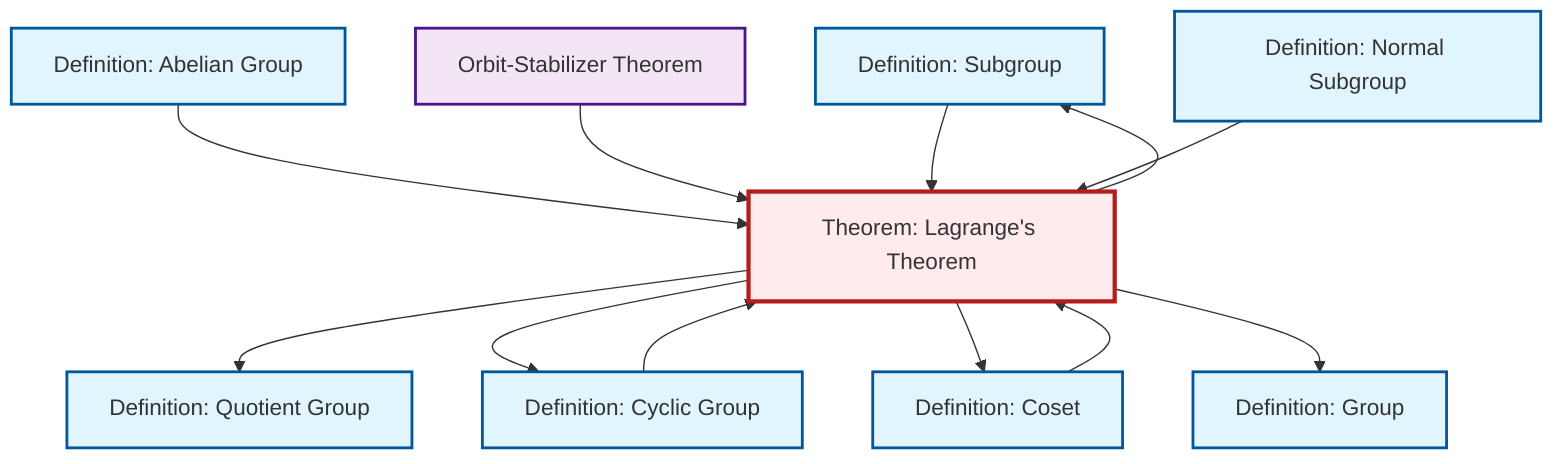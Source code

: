 graph TD
    classDef definition fill:#e1f5fe,stroke:#01579b,stroke-width:2px
    classDef theorem fill:#f3e5f5,stroke:#4a148c,stroke-width:2px
    classDef axiom fill:#fff3e0,stroke:#e65100,stroke-width:2px
    classDef example fill:#e8f5e9,stroke:#1b5e20,stroke-width:2px
    classDef current fill:#ffebee,stroke:#b71c1c,stroke-width:3px
    def-group["Definition: Group"]:::definition
    def-subgroup["Definition: Subgroup"]:::definition
    def-cyclic-group["Definition: Cyclic Group"]:::definition
    thm-lagrange["Theorem: Lagrange's Theorem"]:::theorem
    def-abelian-group["Definition: Abelian Group"]:::definition
    thm-orbit-stabilizer["Orbit-Stabilizer Theorem"]:::theorem
    def-coset["Definition: Coset"]:::definition
    def-normal-subgroup["Definition: Normal Subgroup"]:::definition
    def-quotient-group["Definition: Quotient Group"]:::definition
    def-abelian-group --> thm-lagrange
    thm-lagrange --> def-quotient-group
    def-cyclic-group --> thm-lagrange
    thm-lagrange --> def-cyclic-group
    thm-orbit-stabilizer --> thm-lagrange
    def-subgroup --> thm-lagrange
    def-coset --> thm-lagrange
    thm-lagrange --> def-subgroup
    def-normal-subgroup --> thm-lagrange
    thm-lagrange --> def-coset
    thm-lagrange --> def-group
    class thm-lagrange current